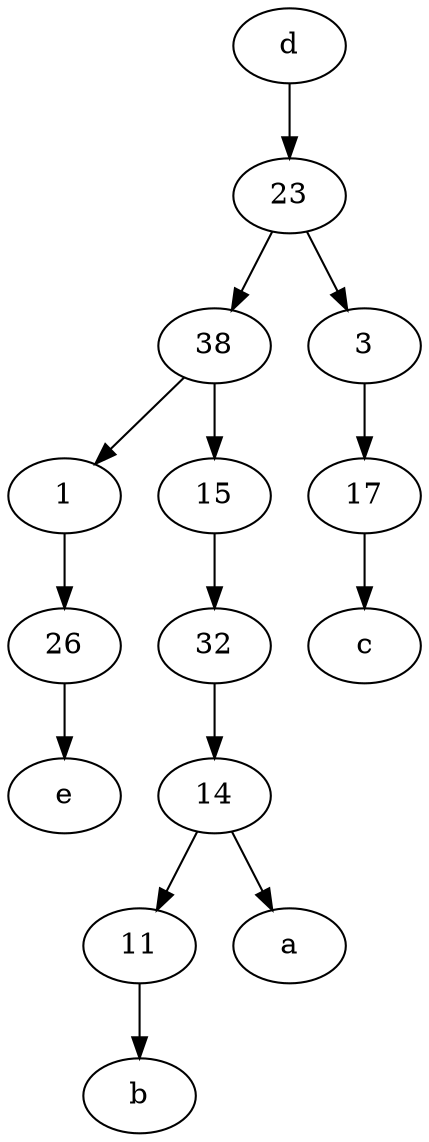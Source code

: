 digraph  {
	1;
	32;
	38;
	d [pos="20,30!"];
	15;
	11;
	14;
	26;
	3;
	23;
	17;
	15 -> 32;
	38 -> 1;
	1 -> 26;
	23 -> 3;
	d -> 23;
	32 -> 14;
	23 -> 38;
	3 -> 17;
	11 -> b;
	26 -> e;
	17 -> c;
	38 -> 15;
	14 -> a;
	14 -> 11;

	}